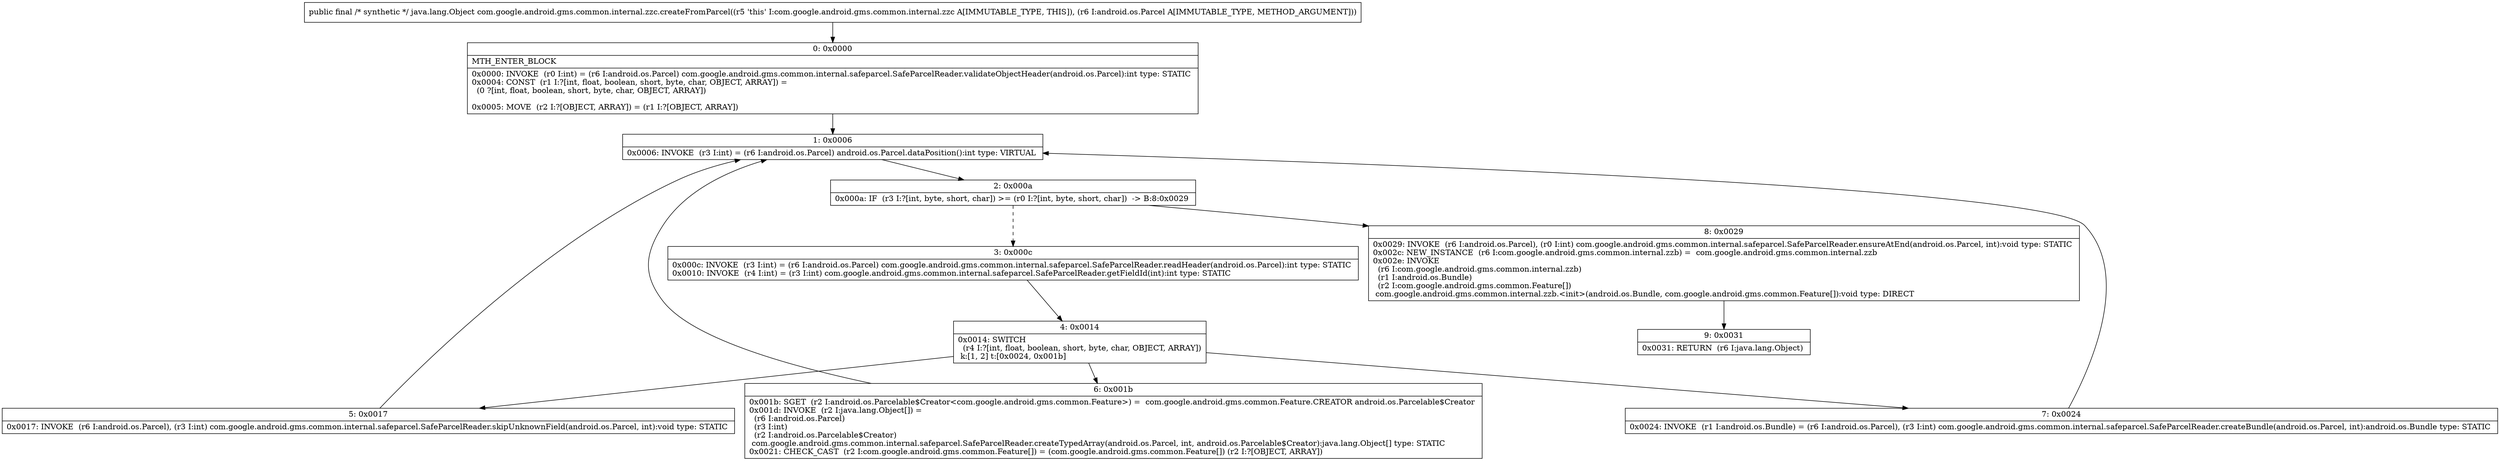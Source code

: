 digraph "CFG forcom.google.android.gms.common.internal.zzc.createFromParcel(Landroid\/os\/Parcel;)Ljava\/lang\/Object;" {
Node_0 [shape=record,label="{0\:\ 0x0000|MTH_ENTER_BLOCK\l|0x0000: INVOKE  (r0 I:int) = (r6 I:android.os.Parcel) com.google.android.gms.common.internal.safeparcel.SafeParcelReader.validateObjectHeader(android.os.Parcel):int type: STATIC \l0x0004: CONST  (r1 I:?[int, float, boolean, short, byte, char, OBJECT, ARRAY]) = \l  (0 ?[int, float, boolean, short, byte, char, OBJECT, ARRAY])\l \l0x0005: MOVE  (r2 I:?[OBJECT, ARRAY]) = (r1 I:?[OBJECT, ARRAY]) \l}"];
Node_1 [shape=record,label="{1\:\ 0x0006|0x0006: INVOKE  (r3 I:int) = (r6 I:android.os.Parcel) android.os.Parcel.dataPosition():int type: VIRTUAL \l}"];
Node_2 [shape=record,label="{2\:\ 0x000a|0x000a: IF  (r3 I:?[int, byte, short, char]) \>= (r0 I:?[int, byte, short, char])  \-\> B:8:0x0029 \l}"];
Node_3 [shape=record,label="{3\:\ 0x000c|0x000c: INVOKE  (r3 I:int) = (r6 I:android.os.Parcel) com.google.android.gms.common.internal.safeparcel.SafeParcelReader.readHeader(android.os.Parcel):int type: STATIC \l0x0010: INVOKE  (r4 I:int) = (r3 I:int) com.google.android.gms.common.internal.safeparcel.SafeParcelReader.getFieldId(int):int type: STATIC \l}"];
Node_4 [shape=record,label="{4\:\ 0x0014|0x0014: SWITCH  \l  (r4 I:?[int, float, boolean, short, byte, char, OBJECT, ARRAY])\l k:[1, 2] t:[0x0024, 0x001b] \l}"];
Node_5 [shape=record,label="{5\:\ 0x0017|0x0017: INVOKE  (r6 I:android.os.Parcel), (r3 I:int) com.google.android.gms.common.internal.safeparcel.SafeParcelReader.skipUnknownField(android.os.Parcel, int):void type: STATIC \l}"];
Node_6 [shape=record,label="{6\:\ 0x001b|0x001b: SGET  (r2 I:android.os.Parcelable$Creator\<com.google.android.gms.common.Feature\>) =  com.google.android.gms.common.Feature.CREATOR android.os.Parcelable$Creator \l0x001d: INVOKE  (r2 I:java.lang.Object[]) = \l  (r6 I:android.os.Parcel)\l  (r3 I:int)\l  (r2 I:android.os.Parcelable$Creator)\l com.google.android.gms.common.internal.safeparcel.SafeParcelReader.createTypedArray(android.os.Parcel, int, android.os.Parcelable$Creator):java.lang.Object[] type: STATIC \l0x0021: CHECK_CAST  (r2 I:com.google.android.gms.common.Feature[]) = (com.google.android.gms.common.Feature[]) (r2 I:?[OBJECT, ARRAY]) \l}"];
Node_7 [shape=record,label="{7\:\ 0x0024|0x0024: INVOKE  (r1 I:android.os.Bundle) = (r6 I:android.os.Parcel), (r3 I:int) com.google.android.gms.common.internal.safeparcel.SafeParcelReader.createBundle(android.os.Parcel, int):android.os.Bundle type: STATIC \l}"];
Node_8 [shape=record,label="{8\:\ 0x0029|0x0029: INVOKE  (r6 I:android.os.Parcel), (r0 I:int) com.google.android.gms.common.internal.safeparcel.SafeParcelReader.ensureAtEnd(android.os.Parcel, int):void type: STATIC \l0x002c: NEW_INSTANCE  (r6 I:com.google.android.gms.common.internal.zzb) =  com.google.android.gms.common.internal.zzb \l0x002e: INVOKE  \l  (r6 I:com.google.android.gms.common.internal.zzb)\l  (r1 I:android.os.Bundle)\l  (r2 I:com.google.android.gms.common.Feature[])\l com.google.android.gms.common.internal.zzb.\<init\>(android.os.Bundle, com.google.android.gms.common.Feature[]):void type: DIRECT \l}"];
Node_9 [shape=record,label="{9\:\ 0x0031|0x0031: RETURN  (r6 I:java.lang.Object) \l}"];
MethodNode[shape=record,label="{public final \/* synthetic *\/ java.lang.Object com.google.android.gms.common.internal.zzc.createFromParcel((r5 'this' I:com.google.android.gms.common.internal.zzc A[IMMUTABLE_TYPE, THIS]), (r6 I:android.os.Parcel A[IMMUTABLE_TYPE, METHOD_ARGUMENT])) }"];
MethodNode -> Node_0;
Node_0 -> Node_1;
Node_1 -> Node_2;
Node_2 -> Node_3[style=dashed];
Node_2 -> Node_8;
Node_3 -> Node_4;
Node_4 -> Node_5;
Node_4 -> Node_6;
Node_4 -> Node_7;
Node_5 -> Node_1;
Node_6 -> Node_1;
Node_7 -> Node_1;
Node_8 -> Node_9;
}

